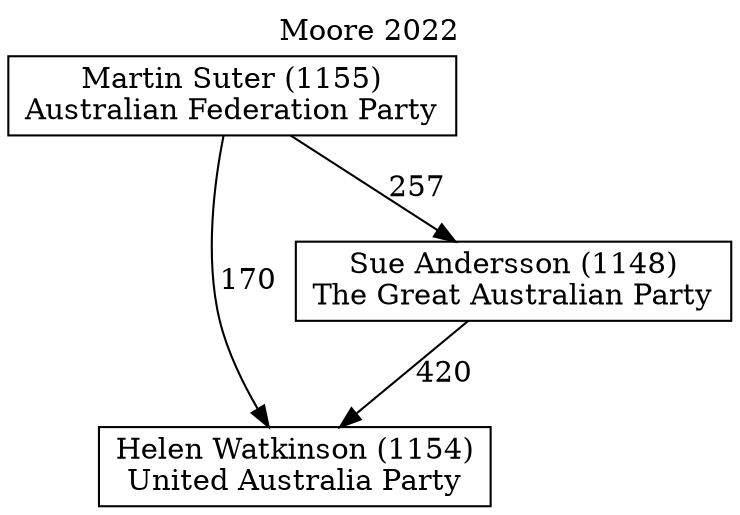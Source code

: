 // House preference flow
digraph "Helen Watkinson (1154)_Moore_2022" {
	graph [label="Moore 2022" labelloc=t mclimit=10]
	node [shape=box]
	"Helen Watkinson (1154)" [label="Helen Watkinson (1154)
United Australia Party"]
	"Sue Andersson (1148)" [label="Sue Andersson (1148)
The Great Australian Party"]
	"Martin Suter (1155)" [label="Martin Suter (1155)
Australian Federation Party"]
	"Sue Andersson (1148)" -> "Helen Watkinson (1154)" [label=420]
	"Martin Suter (1155)" -> "Sue Andersson (1148)" [label=257]
	"Martin Suter (1155)" -> "Helen Watkinson (1154)" [label=170]
}
